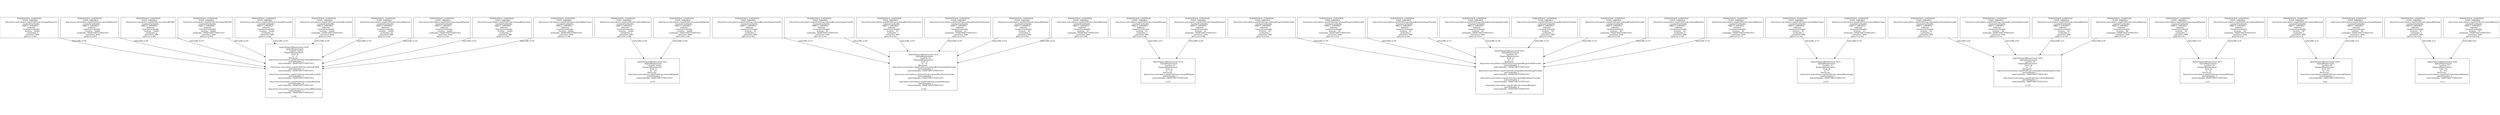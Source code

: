 digraph GraphvizGraph {
	graph [bb="0,0,16536,673",
		concentrate=false,
		dpi="96,0",
		overlap=false,
		pad="0,2",
		root="PERSISTENCE_CONDITION
    STATE_VARIABLE
        http://www.rock-robotics.org/2014/01/om-schema#SherpaTT
        LocationCardinality
    \
OBJECT_VARIABLE
        unknown
        LocationCardinality
            location:    lander
            cardinality: 3
            \
restriction: MIN
    @[t0,t1) (v:49)",
		splines=true
	];
	node [fixedsize=false,
		label="\N",
		pin=false,
		pos="0,0",
		shape=box,
		width=0
	];
	edge [label=o];
	"PERSISTENCE_CONDITION
    STATE_VARIABLE
        http://www.rock-robotics.org/2014/01/om-schema#SherpaTT
        LocationCardinality
    \
OBJECT_VARIABLE
        unknown
        LocationCardinality
            location:    lander
            cardinality: 3
            \
restriction: MIN
    @[t0,t1) (v:49)"	 [height=2.4028,
		pos="191,586.5",
		width=5.3056];
	"
SpatioTemporalRequirement (id:0)
    SpatialRequirement:
        Location: lander
TemporalRequirement:
    from: t0
    to:   t1
\
Resources: 
    http://www.rock-robotics.org/2014/01/om-schema#SherpaTT
        minCardinality: 3
        maxCardinality: 18446744073709551615

    \
http://www.rock-robotics.org/2014/01/om-schema#CREX
        minCardinality: 2
        maxCardinality: 18446744073709551615

    \
http://www.rock-robotics.org/2014/01/om-schema#CoyoteIII
        minCardinality: 3
        maxCardinality: 18446744073709551615

    \
http://www.rock-robotics.org/2014/01/om-schema#Payload
        minCardinality: 16
        maxCardinality: 18446744073709551615

    \
http://www.rock-robotics.org/2014/01/om-schema#BaseCamp
        minCardinality: 5
        maxCardinality: 18446744073709551615

 (\
v:48)"	 [height=6.2361,
		pos="1953,224.5",
		width=5.1667];
	"PERSISTENCE_CONDITION
    STATE_VARIABLE
        http://www.rock-robotics.org/2014/01/om-schema#SherpaTT
        LocationCardinality
    \
OBJECT_VARIABLE
        unknown
        LocationCardinality
            location:    lander
            cardinality: 3
            \
restriction: MIN
    @[t0,t1) (v:49)" -> "
SpatioTemporalRequirement (id:0)
    SpatialRequirement:
        Location: lander
TemporalRequirement:
    from: t0
    to:   t1
\
Resources: 
    http://www.rock-robotics.org/2014/01/om-schema#SherpaTT
        minCardinality: 3
        maxCardinality: 18446744073709551615

    \
http://www.rock-robotics.org/2014/01/om-schema#CREX
        minCardinality: 2
        maxCardinality: 18446744073709551615

    \
http://www.rock-robotics.org/2014/01/om-schema#CoyoteIII
        minCardinality: 3
        maxCardinality: 18446744073709551615

    \
http://www.rock-robotics.org/2014/01/om-schema#Payload
        minCardinality: 16
        maxCardinality: 18446744073709551615

    \
http://www.rock-robotics.org/2014/01/om-schema#BaseCamp
        minCardinality: 5
        maxCardinality: 18446744073709551615

 (\
v:48)" [key="inducedBy (e:39)",
	label="inducedBy (e:39)",
	lp="521.5,474.5",
	pos="e,1766.8,244.2 382.27,502.67 385.19,501.75 388.1,500.86 391,500 871,357.3 1457.4,278.81 1756.7,245.32"];
"PERSISTENCE_CONDITION
    STATE_VARIABLE
        http://www.rock-robotics.org/2014/01/om-schema#SherpaTT
        LocationCardinality
    \
OBJECT_VARIABLE
        unknown
        LocationCardinality
            location:    lander
            cardinality: 18446744073709551615
            \
restriction: MAX
    @[t0,t1) (v:47)" [height=2.4028,
	pos="591,586.5",
	width=5.3056];
"PERSISTENCE_CONDITION
    STATE_VARIABLE
        http://www.rock-robotics.org/2014/01/om-schema#SherpaTT
        LocationCardinality
    \
OBJECT_VARIABLE
        unknown
        LocationCardinality
            location:    lander
            cardinality: 18446744073709551615
            \
restriction: MAX
    @[t0,t1) (v:47)" -> "
SpatioTemporalRequirement (id:0)
    SpatialRequirement:
        Location: lander
TemporalRequirement:
    from: t0
    to:   t1
\
Resources: 
    http://www.rock-robotics.org/2014/01/om-schema#SherpaTT
        minCardinality: 3
        maxCardinality: 18446744073709551615

    \
http://www.rock-robotics.org/2014/01/om-schema#CREX
        minCardinality: 2
        maxCardinality: 18446744073709551615

    \
http://www.rock-robotics.org/2014/01/om-schema#CoyoteIII
        minCardinality: 3
        maxCardinality: 18446744073709551615

    \
http://www.rock-robotics.org/2014/01/om-schema#Payload
        minCardinality: 16
        maxCardinality: 18446744073709551615

    \
http://www.rock-robotics.org/2014/01/om-schema#BaseCamp
        minCardinality: 5
        maxCardinality: 18446744073709551615

 (\
v:48)" [key="inducedBy (e:38)",
label="inducedBy (e:38)",
lp="931.5,474.5",
pos="e,1766.9,259.2 782.08,503 785.06,501.97 788.04,500.97 791,500 1123.8,390.47 1523.6,305.92 1756.9,261.1"];
"PERSISTENCE_CONDITION
    STATE_VARIABLE
        http://www.rock-robotics.org/2014/01/om-schema#CREX
        LocationCardinality
    \
OBJECT_VARIABLE
        unknown
        LocationCardinality
            location:    lander
            cardinality: 2
            \
restriction: MIN
    @[t0,t1) (v:46)" [height=2.4028,
pos="982,586.5",
width=5.0556];
"PERSISTENCE_CONDITION
    STATE_VARIABLE
        http://www.rock-robotics.org/2014/01/om-schema#CREX
        LocationCardinality
    \
OBJECT_VARIABLE
        unknown
        LocationCardinality
            location:    lander
            cardinality: 2
            \
restriction: MIN
    @[t0,t1) (v:46)" -> "
SpatioTemporalRequirement (id:0)
    SpatialRequirement:
        Location: lander
TemporalRequirement:
    from: t0
    to:   t1
\
Resources: 
    http://www.rock-robotics.org/2014/01/om-schema#SherpaTT
        minCardinality: 3
        maxCardinality: 18446744073709551615

    \
http://www.rock-robotics.org/2014/01/om-schema#CREX
        minCardinality: 2
        maxCardinality: 18446744073709551615

    \
http://www.rock-robotics.org/2014/01/om-schema#CoyoteIII
        minCardinality: 3
        maxCardinality: 18446744073709551615

    \
http://www.rock-robotics.org/2014/01/om-schema#Payload
        minCardinality: 16
        maxCardinality: 18446744073709551615

    \
http://www.rock-robotics.org/2014/01/om-schema#BaseCamp
        minCardinality: 5
        maxCardinality: 18446744073709551615

 (\
v:48)" [key="inducedBy (e:37)",
label="inducedBy (e:37)",
lp="1304.5,474.5",
pos="e,1766.6,286.27 1164.1,503.59 1167.1,502.38 1170,501.18 1173,500 1369.4,421.64 1598,342.58 1756.7,289.57"];
"PERSISTENCE_CONDITION
    STATE_VARIABLE
        http://www.rock-robotics.org/2014/01/om-schema#CREX
        LocationCardinality
    \
OBJECT_VARIABLE
        unknown
        LocationCardinality
            location:    lander
            cardinality: 18446744073709551615
            \
restriction: MAX
    @[t0,t1) (v:45)" [height=2.4028,
pos="1364,586.5",
width=5.0556];
"PERSISTENCE_CONDITION
    STATE_VARIABLE
        http://www.rock-robotics.org/2014/01/om-schema#CREX
        LocationCardinality
    \
OBJECT_VARIABLE
        unknown
        LocationCardinality
            location:    lander
            cardinality: 18446744073709551615
            \
restriction: MAX
    @[t0,t1) (v:45)" -> "
SpatioTemporalRequirement (id:0)
    SpatialRequirement:
        Location: lander
TemporalRequirement:
    from: t0
    to:   t1
\
Resources: 
    http://www.rock-robotics.org/2014/01/om-schema#SherpaTT
        minCardinality: 3
        maxCardinality: 18446744073709551615

    \
http://www.rock-robotics.org/2014/01/om-schema#CREX
        minCardinality: 2
        maxCardinality: 18446744073709551615

    \
http://www.rock-robotics.org/2014/01/om-schema#CoyoteIII
        minCardinality: 3
        maxCardinality: 18446744073709551615

    \
http://www.rock-robotics.org/2014/01/om-schema#Payload
        minCardinality: 16
        maxCardinality: 18446744073709551615

    \
http://www.rock-robotics.org/2014/01/om-schema#BaseCamp
        minCardinality: 5
        maxCardinality: 18446744073709551615

 (\
v:48)" [key="inducedBy (e:36)",
label="inducedBy (e:36)",
lp="1602.5,474.5",
pos="e,1767,339.19 1504,499.96 1579.9,453.51 1675.1,395.36 1758.2,344.56"];
"PERSISTENCE_CONDITION
    STATE_VARIABLE
        http://www.rock-robotics.org/2014/01/om-schema#CoyoteIII
        LocationCardinality
    \
OBJECT_VARIABLE
        unknown
        LocationCardinality
            location:    lander
            cardinality: 3
            \
restriction: MIN
    @[t0,t1) (v:44)" [height=2.4028,
pos="1754,586.5",
width=5.2778];
"PERSISTENCE_CONDITION
    STATE_VARIABLE
        http://www.rock-robotics.org/2014/01/om-schema#CoyoteIII
        LocationCardinality
    \
OBJECT_VARIABLE
        unknown
        LocationCardinality
            location:    lander
            cardinality: 3
            \
restriction: MIN
    @[t0,t1) (v:44)" -> "
SpatioTemporalRequirement (id:0)
    SpatialRequirement:
        Location: lander
TemporalRequirement:
    from: t0
    to:   t1
\
Resources: 
    http://www.rock-robotics.org/2014/01/om-schema#SherpaTT
        minCardinality: 3
        maxCardinality: 18446744073709551615

    \
http://www.rock-robotics.org/2014/01/om-schema#CREX
        minCardinality: 2
        maxCardinality: 18446744073709551615

    \
http://www.rock-robotics.org/2014/01/om-schema#CoyoteIII
        minCardinality: 3
        maxCardinality: 18446744073709551615

    \
http://www.rock-robotics.org/2014/01/om-schema#Payload
        minCardinality: 16
        maxCardinality: 18446744073709551615

    \
http://www.rock-robotics.org/2014/01/om-schema#BaseCamp
        minCardinality: 5
        maxCardinality: 18446744073709551615

 (\
v:48)" [key="inducedBy (e:35)",
label="inducedBy (e:35)",
lp="1866.5,474.5",
pos="e,1829.4,449.01 1801.4,499.73 1808.6,486.64 1816.4,472.62 1824.4,458.11"];
"PERSISTENCE_CONDITION
    STATE_VARIABLE
        http://www.rock-robotics.org/2014/01/om-schema#CoyoteIII
        LocationCardinality
    \
OBJECT_VARIABLE
        unknown
        LocationCardinality
            location:    lander
            cardinality: 18446744073709551615
            \
restriction: MAX
    @[t0,t1) (v:43)" [height=2.4028,
pos="2152,586.5",
width=5.2778];
"PERSISTENCE_CONDITION
    STATE_VARIABLE
        http://www.rock-robotics.org/2014/01/om-schema#CoyoteIII
        LocationCardinality
    \
OBJECT_VARIABLE
        unknown
        LocationCardinality
            location:    lander
            cardinality: 18446744073709551615
            \
restriction: MAX
    @[t0,t1) (v:43)" -> "
SpatioTemporalRequirement (id:0)
    SpatialRequirement:
        Location: lander
TemporalRequirement:
    from: t0
    to:   t1
\
Resources: 
    http://www.rock-robotics.org/2014/01/om-schema#SherpaTT
        minCardinality: 3
        maxCardinality: 18446744073709551615

    \
http://www.rock-robotics.org/2014/01/om-schema#CREX
        minCardinality: 2
        maxCardinality: 18446744073709551615

    \
http://www.rock-robotics.org/2014/01/om-schema#CoyoteIII
        minCardinality: 3
        maxCardinality: 18446744073709551615

    \
http://www.rock-robotics.org/2014/01/om-schema#Payload
        minCardinality: 16
        maxCardinality: 18446744073709551615

    \
http://www.rock-robotics.org/2014/01/om-schema#BaseCamp
        minCardinality: 5
        maxCardinality: 18446744073709551615

 (\
v:48)" [key="inducedBy (e:34)",
label="inducedBy (e:34)",
lp="2141.5,474.5",
pos="e,2076.6,449.01 2104.6,499.73 2097.4,486.64 2089.6,472.62 2081.6,458.11"];
"PERSISTENCE_CONDITION
    STATE_VARIABLE
        http://www.rock-robotics.org/2014/01/om-schema#Payload
        LocationCardinality
    \
OBJECT_VARIABLE
        unknown
        LocationCardinality
            location:    lander
            cardinality: 16
            \
restriction: MIN
    @[t0,t1) (v:42)" [height=2.4028,
pos="2546,586.5",
width=5.1528];
"PERSISTENCE_CONDITION
    STATE_VARIABLE
        http://www.rock-robotics.org/2014/01/om-schema#Payload
        LocationCardinality
    \
OBJECT_VARIABLE
        unknown
        LocationCardinality
            location:    lander
            cardinality: 16
            \
restriction: MIN
    @[t0,t1) (v:42)" -> "
SpatioTemporalRequirement (id:0)
    SpatialRequirement:
        Location: lander
TemporalRequirement:
    from: t0
    to:   t1
\
Resources: 
    http://www.rock-robotics.org/2014/01/om-schema#SherpaTT
        minCardinality: 3
        maxCardinality: 18446744073709551615

    \
http://www.rock-robotics.org/2014/01/om-schema#CREX
        minCardinality: 2
        maxCardinality: 18446744073709551615

    \
http://www.rock-robotics.org/2014/01/om-schema#CoyoteIII
        minCardinality: 3
        maxCardinality: 18446744073709551615

    \
http://www.rock-robotics.org/2014/01/om-schema#Payload
        minCardinality: 16
        maxCardinality: 18446744073709551615

    \
http://www.rock-robotics.org/2014/01/om-schema#BaseCamp
        minCardinality: 5
        maxCardinality: 18446744073709551615

 (\
v:48)" [key="inducedBy (e:33)",
label="inducedBy (e:33)",
lp="2418.5,474.5",
pos="e,2139.2,338.52 2405.1,499.96 2328.2,453.26 2231.8,394.74 2147.8,343.74"];
"PERSISTENCE_CONDITION
    STATE_VARIABLE
        http://www.rock-robotics.org/2014/01/om-schema#Payload
        LocationCardinality
    \
OBJECT_VARIABLE
        unknown
        LocationCardinality
            location:    lander
            cardinality: 18446744073709551615
            \
restriction: MAX
    @[t0,t1) (v:41)" [height=2.4028,
pos="2935,586.5",
width=5.1528];
"PERSISTENCE_CONDITION
    STATE_VARIABLE
        http://www.rock-robotics.org/2014/01/om-schema#Payload
        LocationCardinality
    \
OBJECT_VARIABLE
        unknown
        LocationCardinality
            location:    lander
            cardinality: 18446744073709551615
            \
restriction: MAX
    @[t0,t1) (v:41)" -> "
SpatioTemporalRequirement (id:0)
    SpatialRequirement:
        Location: lander
TemporalRequirement:
    from: t0
    to:   t1
\
Resources: 
    http://www.rock-robotics.org/2014/01/om-schema#SherpaTT
        minCardinality: 3
        maxCardinality: 18446744073709551615

    \
http://www.rock-robotics.org/2014/01/om-schema#CREX
        minCardinality: 2
        maxCardinality: 18446744073709551615

    \
http://www.rock-robotics.org/2014/01/om-schema#CoyoteIII
        minCardinality: 3
        maxCardinality: 18446744073709551615

    \
http://www.rock-robotics.org/2014/01/om-schema#Payload
        minCardinality: 16
        maxCardinality: 18446744073709551615

    \
http://www.rock-robotics.org/2014/01/om-schema#BaseCamp
        minCardinality: 5
        maxCardinality: 18446744073709551615

 (\
v:48)" [key="inducedBy (e:32)",
label="inducedBy (e:32)",
lp="2725.5,474.5",
pos="e,2139.3,285.96 2749.4,503.71 2746.2,502.45 2743.1,501.22 2740,500 2541,421.79 2309.5,342.4 2149.3,289.26"];
"PERSISTENCE_CONDITION
    STATE_VARIABLE
        http://www.rock-robotics.org/2014/01/om-schema#BaseCamp
        LocationCardinality
    \
OBJECT_VARIABLE
        unknown
        LocationCardinality
            location:    lander
            cardinality: 5
            \
restriction: MIN
    @[t0,t1) (v:40)" [height=2.4028,
pos="3332,586.5",
width=5.375];
"PERSISTENCE_CONDITION
    STATE_VARIABLE
        http://www.rock-robotics.org/2014/01/om-schema#BaseCamp
        LocationCardinality
    \
OBJECT_VARIABLE
        unknown
        LocationCardinality
            location:    lander
            cardinality: 5
            \
restriction: MIN
    @[t0,t1) (v:40)" -> "
SpatioTemporalRequirement (id:0)
    SpatialRequirement:
        Location: lander
TemporalRequirement:
    from: t0
    to:   t1
\
Resources: 
    http://www.rock-robotics.org/2014/01/om-schema#SherpaTT
        minCardinality: 3
        maxCardinality: 18446744073709551615

    \
http://www.rock-robotics.org/2014/01/om-schema#CREX
        minCardinality: 2
        maxCardinality: 18446744073709551615

    \
http://www.rock-robotics.org/2014/01/om-schema#CoyoteIII
        minCardinality: 3
        maxCardinality: 18446744073709551615

    \
http://www.rock-robotics.org/2014/01/om-schema#Payload
        minCardinality: 16
        maxCardinality: 18446744073709551615

    \
http://www.rock-robotics.org/2014/01/om-schema#BaseCamp
        minCardinality: 5
        maxCardinality: 18446744073709551615

 (\
v:48)" [key="inducedBy (e:31)",
label="inducedBy (e:31)",
lp="3115.5,474.5",
pos="e,2139.2,258.84 3138.3,503.09 3135.2,502.04 3132.1,501 3129,500 2791,390.25 2385,305.49 2149.3,260.75"];
"PERSISTENCE_CONDITION
    STATE_VARIABLE
        http://www.rock-robotics.org/2014/01/om-schema#BaseCamp
        LocationCardinality
    \
OBJECT_VARIABLE
        unknown
        LocationCardinality
            location:    lander
            cardinality: 18446744073709551615
            \
restriction: MAX
    @[t0,t1) (v:39)" [height=2.4028,
pos="3737,586.5",
width=5.375];
"PERSISTENCE_CONDITION
    STATE_VARIABLE
        http://www.rock-robotics.org/2014/01/om-schema#BaseCamp
        LocationCardinality
    \
OBJECT_VARIABLE
        unknown
        LocationCardinality
            location:    lander
            cardinality: 18446744073709551615
            \
restriction: MAX
    @[t0,t1) (v:39)" -> "
SpatioTemporalRequirement (id:0)
    SpatialRequirement:
        Location: lander
TemporalRequirement:
    from: t0
    to:   t1
\
Resources: 
    http://www.rock-robotics.org/2014/01/om-schema#SherpaTT
        minCardinality: 3
        maxCardinality: 18446744073709551615

    \
http://www.rock-robotics.org/2014/01/om-schema#CREX
        minCardinality: 2
        maxCardinality: 18446744073709551615

    \
http://www.rock-robotics.org/2014/01/om-schema#CoyoteIII
        minCardinality: 3
        maxCardinality: 18446744073709551615

    \
http://www.rock-robotics.org/2014/01/om-schema#Payload
        minCardinality: 16
        maxCardinality: 18446744073709551615

    \
http://www.rock-robotics.org/2014/01/om-schema#BaseCamp
        minCardinality: 5
        maxCardinality: 18446744073709551615

 (\
v:48)" [key="inducedBy (e:30)",
label="inducedBy (e:30)",
lp="3498.5,474.5",
pos="e,2139.3,243.99 3543.4,502.84 3540.3,501.86 3537.1,500.91 3534,500 3046.7,357.08 2451.6,278.51 2149.5,245.11"];
"PERSISTENCE_CONDITION
    STATE_VARIABLE
        http://www.rock-robotics.org/2014/01/om-schema#Payload
        LocationCardinality
    \
OBJECT_VARIABLE
        unknown
        LocationCardinality
            location:    lander
            cardinality: 3
            \
restriction: MIN
    @[t5,t10) (v:38)" [height=2.4028,
pos="4134,586.5",
width=5.1528];
"
SpatioTemporalRequirement (id:1)
    SpatialRequirement:
        Location: lander
TemporalRequirement:
    from: t5
    to:   t10
\
Resources: 
    http://www.rock-robotics.org/2014/01/om-schema#Payload
        minCardinality: 3
        maxCardinality: 18446744073709551615

 (\
v:37)" [height=2.8472,
pos="4329,224.5",
width=4.9444];
"PERSISTENCE_CONDITION
    STATE_VARIABLE
        http://www.rock-robotics.org/2014/01/om-schema#Payload
        LocationCardinality
    \
OBJECT_VARIABLE
        unknown
        LocationCardinality
            location:    lander
            cardinality: 3
            \
restriction: MIN
    @[t5,t10) (v:38)" -> "
SpatioTemporalRequirement (id:1)
    SpatialRequirement:
        Location: lander
TemporalRequirement:
    from: t5
    to:   t10
\
Resources: 
    http://www.rock-robotics.org/2014/01/om-schema#Payload
        minCardinality: 3
        maxCardinality: 18446744073709551615

 (\
v:37)" [key="inducedBy (e:29)",
label="inducedBy (e:29)",
lp="4245.5,474.5",
pos="e,4273.9,327.25 4180.5,499.73 4207,450.78 4240.5,388.87 4269,336.28"];
"PERSISTENCE_CONDITION
    STATE_VARIABLE
        http://www.rock-robotics.org/2014/01/om-schema#Payload
        LocationCardinality
    \
OBJECT_VARIABLE
        unknown
        LocationCardinality
            location:    lander
            cardinality: 18446744073709551615
            \
restriction: MAX
    @[t5,t10) (v:36)" [height=2.4028,
pos="4523,586.5",
width=5.1528];
"PERSISTENCE_CONDITION
    STATE_VARIABLE
        http://www.rock-robotics.org/2014/01/om-schema#Payload
        LocationCardinality
    \
OBJECT_VARIABLE
        unknown
        LocationCardinality
            location:    lander
            cardinality: 18446744073709551615
            \
restriction: MAX
    @[t5,t10) (v:36)" -> "
SpatioTemporalRequirement (id:1)
    SpatialRequirement:
        Location: lander
TemporalRequirement:
    from: t5
    to:   t10
\
Resources: 
    http://www.rock-robotics.org/2014/01/om-schema#Payload
        minCardinality: 3
        maxCardinality: 18446744073709551615

 (\
v:37)" [key="inducedBy (e:28)",
label="inducedBy (e:28)",
lp="4513.5,474.5",
pos="e,4383.8,327.25 4476.8,499.73 4450.4,450.78 4417,388.87 4388.7,336.28"];
"PERSISTENCE_CONDITION
    STATE_VARIABLE
        http://www.rock-robotics.org/2014/01/om-schema#LocationImageProvider
        LocationCardinality
    \
OBJECT_VARIABLE
        unknown
        LocationCardinality
            location:    b1
            cardinality: 1
            restriction: \
MIN
    @[t2,t3) (v:35)" [height=2.4028,
pos="4955,586.5",
width=6.3472];
"
SpatioTemporalRequirement (id:2)
    SpatialRequirement:
        Location: b1
TemporalRequirement:
    from: t2
    to:   t3
Resources: 
    \
http://www.rock-robotics.org/2014/01/om-schema#LocationImageProvider
        minCardinality: 1
        maxCardinality: 18446744073709551615

    \
http://www.rock-robotics.org/2014/01/om-schema#EmiPowerProvider
        minCardinality: 1
        maxCardinality: 18446744073709551615

    \
http://www.rock-robotics.org/2014/01/om-schema#Payload
        minCardinality: 3
        maxCardinality: 18446744073709551615

 (\
v:34)" [height=4.5417,
pos="6118,224.5",
width=6.1389];
"PERSISTENCE_CONDITION
    STATE_VARIABLE
        http://www.rock-robotics.org/2014/01/om-schema#LocationImageProvider
        LocationCardinality
    \
OBJECT_VARIABLE
        unknown
        LocationCardinality
            location:    b1
            cardinality: 1
            restriction: \
MIN
    @[t2,t3) (v:35)" -> "
SpatioTemporalRequirement (id:2)
    SpatialRequirement:
        Location: b1
TemporalRequirement:
    from: t2
    to:   t3
Resources: 
    \
http://www.rock-robotics.org/2014/01/om-schema#LocationImageProvider
        minCardinality: 1
        maxCardinality: 18446744073709551615

    \
http://www.rock-robotics.org/2014/01/om-schema#EmiPowerProvider
        minCardinality: 1
        maxCardinality: 18446744073709551615

    \
http://www.rock-robotics.org/2014/01/om-schema#Payload
        minCardinality: 3
        maxCardinality: 18446744073709551615

 (\
v:34)" [key="inducedBy (e:27)",
label="inducedBy (e:27)",
lp="5339.5,474.5",
pos="e,5896.6,287.23 5183.5,502.79 5186.4,501.85 5189.2,500.92 5192,500 5427.1,422.82 5698.8,343.42 5886.8,289.99"];
"PERSISTENCE_CONDITION
    STATE_VARIABLE
        http://www.rock-robotics.org/2014/01/om-schema#LocationImageProvider
        LocationCardinality
    \
OBJECT_VARIABLE
        unknown
        LocationCardinality
            location:    b1
            cardinality: 18446744073709551615
            \
restriction: MAX
    @[t2,t3) (v:33)" [height=2.4028,
pos="5430,586.5",
width=6.3472];
"PERSISTENCE_CONDITION
    STATE_VARIABLE
        http://www.rock-robotics.org/2014/01/om-schema#LocationImageProvider
        LocationCardinality
    \
OBJECT_VARIABLE
        unknown
        LocationCardinality
            location:    b1
            cardinality: 18446744073709551615
            \
restriction: MAX
    @[t2,t3) (v:33)" -> "
SpatioTemporalRequirement (id:2)
    SpatialRequirement:
        Location: b1
TemporalRequirement:
    from: t2
    to:   t3
Resources: 
    \
http://www.rock-robotics.org/2014/01/om-schema#LocationImageProvider
        minCardinality: 1
        maxCardinality: 18446744073709551615

    \
http://www.rock-robotics.org/2014/01/om-schema#EmiPowerProvider
        minCardinality: 1
        maxCardinality: 18446744073709551615

    \
http://www.rock-robotics.org/2014/01/om-schema#Payload
        minCardinality: 3
        maxCardinality: 18446744073709551615

 (\
v:34)" [key="inducedBy (e:26)",
label="inducedBy (e:26)",
lp="5700.5,474.5",
pos="e,5896.8,341.22 5593.5,499.96 5681.4,453.93 5791.4,396.41 5887.9,345.93"];
"PERSISTENCE_CONDITION
    STATE_VARIABLE
        http://www.rock-robotics.org/2014/01/om-schema#EmiPowerProvider
        LocationCardinality
    \
OBJECT_VARIABLE
        unknown
        LocationCardinality
            location:    b1
            cardinality: 1
            restriction: \
MIN
    @[t2,t3) (v:32)" [height=2.4028,
pos="5893,586.5",
width=6];
"PERSISTENCE_CONDITION
    STATE_VARIABLE
        http://www.rock-robotics.org/2014/01/om-schema#EmiPowerProvider
        LocationCardinality
    \
OBJECT_VARIABLE
        unknown
        LocationCardinality
            location:    b1
            cardinality: 1
            restriction: \
MIN
    @[t2,t3) (v:32)" -> "
SpatioTemporalRequirement (id:2)
    SpatialRequirement:
        Location: b1
TemporalRequirement:
    from: t2
    to:   t3
Resources: 
    \
http://www.rock-robotics.org/2014/01/om-schema#LocationImageProvider
        minCardinality: 1
        maxCardinality: 18446744073709551615

    \
http://www.rock-robotics.org/2014/01/om-schema#EmiPowerProvider
        minCardinality: 1
        maxCardinality: 18446744073709551615

    \
http://www.rock-robotics.org/2014/01/om-schema#Payload
        minCardinality: 3
        maxCardinality: 18446744073709551615

 (\
v:34)" [key="inducedBy (e:25)",
label="inducedBy (e:25)",
lp="6013.5,474.5",
pos="e,6016.3,388.23 5946.6,499.73 5966,468.73 5988.6,432.54 6010.9,396.81"];
"PERSISTENCE_CONDITION
    STATE_VARIABLE
        http://www.rock-robotics.org/2014/01/om-schema#EmiPowerProvider
        LocationCardinality
    \
OBJECT_VARIABLE
        unknown
        LocationCardinality
            location:    b1
            cardinality: 18446744073709551615
            \
restriction: MAX
    @[t2,t3) (v:31)" [height=2.4028,
pos="6343,586.5",
width=6];
"PERSISTENCE_CONDITION
    STATE_VARIABLE
        http://www.rock-robotics.org/2014/01/om-schema#EmiPowerProvider
        LocationCardinality
    \
OBJECT_VARIABLE
        unknown
        LocationCardinality
            location:    b1
            cardinality: 18446744073709551615
            \
restriction: MAX
    @[t2,t3) (v:31)" -> "
SpatioTemporalRequirement (id:2)
    SpatialRequirement:
        Location: b1
TemporalRequirement:
    from: t2
    to:   t3
Resources: 
    \
http://www.rock-robotics.org/2014/01/om-schema#LocationImageProvider
        minCardinality: 1
        maxCardinality: 18446744073709551615

    \
http://www.rock-robotics.org/2014/01/om-schema#EmiPowerProvider
        minCardinality: 1
        maxCardinality: 18446744073709551615

    \
http://www.rock-robotics.org/2014/01/om-schema#Payload
        minCardinality: 3
        maxCardinality: 18446744073709551615

 (\
v:34)" [key="inducedBy (e:24)",
label="inducedBy (e:24)",
lp="6324.5,474.5",
pos="e,6219.7,388.23 6289.4,499.73 6270,468.73 6247.4,432.54 6225.1,396.81"];
"PERSISTENCE_CONDITION
    STATE_VARIABLE
        http://www.rock-robotics.org/2014/01/om-schema#Payload
        LocationCardinality
    \
OBJECT_VARIABLE
        unknown
        LocationCardinality
            location:    b1
            cardinality: 3
            restriction: \
MIN
    @[t2,t3) (v:30)" [height=2.4028,
pos="6763,586.5",
width=5.1528];
"PERSISTENCE_CONDITION
    STATE_VARIABLE
        http://www.rock-robotics.org/2014/01/om-schema#Payload
        LocationCardinality
    \
OBJECT_VARIABLE
        unknown
        LocationCardinality
            location:    b1
            cardinality: 3
            restriction: \
MIN
    @[t2,t3) (v:30)" -> "
SpatioTemporalRequirement (id:2)
    SpatialRequirement:
        Location: b1
TemporalRequirement:
    from: t2
    to:   t3
Resources: 
    \
http://www.rock-robotics.org/2014/01/om-schema#LocationImageProvider
        minCardinality: 1
        maxCardinality: 18446744073709551615

    \
http://www.rock-robotics.org/2014/01/om-schema#EmiPowerProvider
        minCardinality: 1
        maxCardinality: 18446744073709551615

    \
http://www.rock-robotics.org/2014/01/om-schema#Payload
        minCardinality: 3
        maxCardinality: 18446744073709551615

 (\
v:34)" [key="inducedBy (e:23)",
label="inducedBy (e:23)",
lp="6620.5,474.5",
pos="e,6339.1,348.9 6609.7,499.96 6531.6,456.33 6434.9,402.38 6348,353.88"];
"PERSISTENCE_CONDITION
    STATE_VARIABLE
        http://www.rock-robotics.org/2014/01/om-schema#Payload
        LocationCardinality
    \
OBJECT_VARIABLE
        unknown
        LocationCardinality
            location:    b1
            cardinality: 18446744073709551615
            \
restriction: MAX
    @[t2,t3) (v:29)" [height=2.4028,
pos="7152,586.5",
width=5.1528];
"PERSISTENCE_CONDITION
    STATE_VARIABLE
        http://www.rock-robotics.org/2014/01/om-schema#Payload
        LocationCardinality
    \
OBJECT_VARIABLE
        unknown
        LocationCardinality
            location:    b1
            cardinality: 18446744073709551615
            \
restriction: MAX
    @[t2,t3) (v:29)" -> "
SpatioTemporalRequirement (id:2)
    SpatialRequirement:
        Location: b1
TemporalRequirement:
    from: t2
    to:   t3
Resources: 
    \
http://www.rock-robotics.org/2014/01/om-schema#LocationImageProvider
        minCardinality: 1
        maxCardinality: 18446744073709551615

    \
http://www.rock-robotics.org/2014/01/om-schema#EmiPowerProvider
        minCardinality: 1
        maxCardinality: 18446744073709551615

    \
http://www.rock-robotics.org/2014/01/om-schema#Payload
        minCardinality: 3
        maxCardinality: 18446744073709551615

 (\
v:34)" [key="inducedBy (e:22)",
label="inducedBy (e:22)",
lp="6938.5,474.5",
pos="e,6339.1,291.41 6966.4,503.62 6963.2,502.4 6960.1,501.19 6957,500 6754,422.52 6518.6,346.68 6348.9,294.42"];
"PERSISTENCE_CONDITION
    STATE_VARIABLE
        http://www.rock-robotics.org/2014/01/om-schema#Payload
        LocationCardinality
    \
OBJECT_VARIABLE
        unknown
        LocationCardinality
            location:    b1
            cardinality: 1
            restriction: \
MIN
    @[t3,t14) (v:28)" [height=2.4028,
pos="7541,586.5",
width=5.1528];
"
SpatioTemporalRequirement (id:3)
    SpatialRequirement:
        Location: b1
TemporalRequirement:
    from: t3
    to:   t14
Resources: 
    \
http://www.rock-robotics.org/2014/01/om-schema#Payload
        minCardinality: 1
        maxCardinality: 18446744073709551615

 (\
v:27)" [height=2.8472,
pos="7735,224.5",
width=4.9444];
"PERSISTENCE_CONDITION
    STATE_VARIABLE
        http://www.rock-robotics.org/2014/01/om-schema#Payload
        LocationCardinality
    \
OBJECT_VARIABLE
        unknown
        LocationCardinality
            location:    b1
            cardinality: 1
            restriction: \
MIN
    @[t3,t14) (v:28)" -> "
SpatioTemporalRequirement (id:3)
    SpatialRequirement:
        Location: b1
TemporalRequirement:
    from: t3
    to:   t14
Resources: 
    \
http://www.rock-robotics.org/2014/01/om-schema#Payload
        minCardinality: 1
        maxCardinality: 18446744073709551615

 (\
v:27)" [key="inducedBy (e:21)",
label="inducedBy (e:21)",
lp="7651.5,474.5",
pos="e,7680.2,327.25 7587.2,499.73 7613.6,450.78 7647,388.87 7675.3,336.28"];
"PERSISTENCE_CONDITION
    STATE_VARIABLE
        http://www.rock-robotics.org/2014/01/om-schema#Payload
        LocationCardinality
    \
OBJECT_VARIABLE
        unknown
        LocationCardinality
            location:    b1
            cardinality: 18446744073709551615
            \
restriction: MAX
    @[t3,t14) (v:26)" [height=2.4028,
pos="7930,586.5",
width=5.1528];
"PERSISTENCE_CONDITION
    STATE_VARIABLE
        http://www.rock-robotics.org/2014/01/om-schema#Payload
        LocationCardinality
    \
OBJECT_VARIABLE
        unknown
        LocationCardinality
            location:    b1
            cardinality: 18446744073709551615
            \
restriction: MAX
    @[t3,t14) (v:26)" -> "
SpatioTemporalRequirement (id:3)
    SpatialRequirement:
        Location: b1
TemporalRequirement:
    from: t3
    to:   t14
Resources: 
    \
http://www.rock-robotics.org/2014/01/om-schema#Payload
        minCardinality: 1
        maxCardinality: 18446744073709551615

 (\
v:27)" [key="inducedBy (e:20)",
label="inducedBy (e:20)",
lp="7920.5,474.5",
pos="e,7790.1,327.25 7883.5,499.73 7857,450.78 7823.5,388.87 7795,336.28"];
"PERSISTENCE_CONDITION
    STATE_VARIABLE
        http://www.rock-robotics.org/2014/01/om-schema#LogisticHubProvider
        LocationCardinality
    \
OBJECT_VARIABLE
        unknown
        LocationCardinality
            location:    b2
            cardinality: 1
            restriction: \
MIN
    @[t2,t3) (v:25)" [height=2.4028,
pos="8355,586.5",
width=6.1389];
"
SpatioTemporalRequirement (id:4)
    SpatialRequirement:
        Location: b2
TemporalRequirement:
    from: t2
    to:   t3
Resources: 
    \
http://www.rock-robotics.org/2014/01/om-schema#LogisticHubProvider
        minCardinality: 1
        maxCardinality: 18446744073709551615

    \
http://www.rock-robotics.org/2014/01/om-schema#LocationImageProvider
        minCardinality: 1
        maxCardinality: 18446744073709551615

    \
http://www.rock-robotics.org/2014/01/om-schema#EmiPowerProvider
        minCardinality: 1
        maxCardinality: 18446744073709551615

    \
http://www.rock-robotics.org/2014/01/om-schema#Payload
        minCardinality: 3
        maxCardinality: 18446744073709551615

 (\
v:24)" [height=5.3889,
pos="9988,224.5",
width=6.1389];
"PERSISTENCE_CONDITION
    STATE_VARIABLE
        http://www.rock-robotics.org/2014/01/om-schema#LogisticHubProvider
        LocationCardinality
    \
OBJECT_VARIABLE
        unknown
        LocationCardinality
            location:    b2
            cardinality: 1
            restriction: \
MIN
    @[t2,t3) (v:25)" -> "
SpatioTemporalRequirement (id:4)
    SpatialRequirement:
        Location: b2
TemporalRequirement:
    from: t2
    to:   t3
Resources: 
    \
http://www.rock-robotics.org/2014/01/om-schema#LogisticHubProvider
        minCardinality: 1
        maxCardinality: 18446744073709551615

    \
http://www.rock-robotics.org/2014/01/om-schema#LocationImageProvider
        minCardinality: 1
        maxCardinality: 18446744073709551615

    \
http://www.rock-robotics.org/2014/01/om-schema#EmiPowerProvider
        minCardinality: 1
        maxCardinality: 18446744073709551615

    \
http://www.rock-robotics.org/2014/01/om-schema#Payload
        minCardinality: 3
        maxCardinality: 18446744073709551615

 (\
v:24)" [key="inducedBy (e:19)",
label="inducedBy (e:19)",
lp="8744.5,474.5",
pos="e,9767,257.34 8576,502.57 8579,501.7 8582,500.84 8585,500 8991,385.63 9476.3,302.13 9756.7,258.92"];
"PERSISTENCE_CONDITION
    STATE_VARIABLE
        http://www.rock-robotics.org/2014/01/om-schema#LogisticHubProvider
        LocationCardinality
    \
OBJECT_VARIABLE
        unknown
        LocationCardinality
            location:    b2
            cardinality: 18446744073709551615
            \
restriction: MAX
    @[t2,t3) (v:23)" [height=2.4028,
pos="8815,586.5",
width=6.1389];
"PERSISTENCE_CONDITION
    STATE_VARIABLE
        http://www.rock-robotics.org/2014/01/om-schema#LogisticHubProvider
        LocationCardinality
    \
OBJECT_VARIABLE
        unknown
        LocationCardinality
            location:    b2
            cardinality: 18446744073709551615
            \
restriction: MAX
    @[t2,t3) (v:23)" -> "
SpatioTemporalRequirement (id:4)
    SpatialRequirement:
        Location: b2
TemporalRequirement:
    from: t2
    to:   t3
Resources: 
    \
http://www.rock-robotics.org/2014/01/om-schema#LogisticHubProvider
        minCardinality: 1
        maxCardinality: 18446744073709551615

    \
http://www.rock-robotics.org/2014/01/om-schema#LocationImageProvider
        minCardinality: 1
        maxCardinality: 18446744073709551615

    \
http://www.rock-robotics.org/2014/01/om-schema#EmiPowerProvider
        minCardinality: 1
        maxCardinality: 18446744073709551615

    \
http://www.rock-robotics.org/2014/01/om-schema#Payload
        minCardinality: 3
        maxCardinality: 18446744073709551615

 (\
v:24)" [key="inducedBy (e:18)",
label="inducedBy (e:18)",
lp="9193.5,474.5",
pos="e,9766.7,284.83 9036.1,502.64 9038.7,501.75 9041.4,500.87 9044,500 9285.2,420.04 9565.1,340.25 9757.1,287.48"];
"PERSISTENCE_CONDITION
    STATE_VARIABLE
        http://www.rock-robotics.org/2014/01/om-schema#LocationImageProvider
        LocationCardinality
    \
OBJECT_VARIABLE
        unknown
        LocationCardinality
            location:    b2
            cardinality: 1
            restriction: \
MIN
    @[t2,t3) (v:22)" [height=2.4028,
pos="9282,586.5",
width=6.3472];
"PERSISTENCE_CONDITION
    STATE_VARIABLE
        http://www.rock-robotics.org/2014/01/om-schema#LocationImageProvider
        LocationCardinality
    \
OBJECT_VARIABLE
        unknown
        LocationCardinality
            location:    b2
            cardinality: 1
            restriction: \
MIN
    @[t2,t3) (v:22)" -> "
SpatioTemporalRequirement (id:4)
    SpatialRequirement:
        Location: b2
TemporalRequirement:
    from: t2
    to:   t3
Resources: 
    \
http://www.rock-robotics.org/2014/01/om-schema#LogisticHubProvider
        minCardinality: 1
        maxCardinality: 18446744073709551615

    \
http://www.rock-robotics.org/2014/01/om-schema#LocationImageProvider
        minCardinality: 1
        maxCardinality: 18446744073709551615

    \
http://www.rock-robotics.org/2014/01/om-schema#EmiPowerProvider
        minCardinality: 1
        maxCardinality: 18446744073709551615

    \
http://www.rock-robotics.org/2014/01/om-schema#Payload
        minCardinality: 3
        maxCardinality: 18446744073709551615

 (\
v:24)" [key="inducedBy (e:17)",
label="inducedBy (e:17)",
lp="9558.5,474.5",
pos="e,9766.7,338.35 9449.8,499.96 9541.8,453.03 9657.3,394.14 9757.6,342.96"];
"PERSISTENCE_CONDITION
    STATE_VARIABLE
        http://www.rock-robotics.org/2014/01/om-schema#LocationImageProvider
        LocationCardinality
    \
OBJECT_VARIABLE
        unknown
        LocationCardinality
            location:    b2
            cardinality: 18446744073709551615
            \
restriction: MAX
    @[t2,t3) (v:21)" [height=2.4028,
pos="9757,586.5",
width=6.3472];
"PERSISTENCE_CONDITION
    STATE_VARIABLE
        http://www.rock-robotics.org/2014/01/om-schema#LocationImageProvider
        LocationCardinality
    \
OBJECT_VARIABLE
        unknown
        LocationCardinality
            location:    b2
            cardinality: 18446744073709551615
            \
restriction: MAX
    @[t2,t3) (v:21)" -> "
SpatioTemporalRequirement (id:4)
    SpatialRequirement:
        Location: b2
TemporalRequirement:
    from: t2
    to:   t3
Resources: 
    \
http://www.rock-robotics.org/2014/01/om-schema#LogisticHubProvider
        minCardinality: 1
        maxCardinality: 18446744073709551615

    \
http://www.rock-robotics.org/2014/01/om-schema#LocationImageProvider
        minCardinality: 1
        maxCardinality: 18446744073709551615

    \
http://www.rock-robotics.org/2014/01/om-schema#EmiPowerProvider
        minCardinality: 1
        maxCardinality: 18446744073709551615

    \
http://www.rock-robotics.org/2014/01/om-schema#Payload
        minCardinality: 3
        maxCardinality: 18446744073709551615

 (\
v:24)" [key="inducedBy (e:16)",
label="inducedBy (e:16)",
lp="9879.5,474.5",
pos="e,9864,418.79 9812,499.73 9826.2,477.59 9842.2,452.8 9858.4,427.42"];
"PERSISTENCE_CONDITION
    STATE_VARIABLE
        http://www.rock-robotics.org/2014/01/om-schema#EmiPowerProvider
        LocationCardinality
    \
OBJECT_VARIABLE
        unknown
        LocationCardinality
            location:    b2
            cardinality: 1
            restriction: \
MIN
    @[t2,t3) (v:20)" [height=2.4028,
pos="10220,586.5",
width=6];
"PERSISTENCE_CONDITION
    STATE_VARIABLE
        http://www.rock-robotics.org/2014/01/om-schema#EmiPowerProvider
        LocationCardinality
    \
OBJECT_VARIABLE
        unknown
        LocationCardinality
            location:    b2
            cardinality: 1
            restriction: \
MIN
    @[t2,t3) (v:20)" -> "
SpatioTemporalRequirement (id:4)
    SpatialRequirement:
        Location: b2
TemporalRequirement:
    from: t2
    to:   t3
Resources: 
    \
http://www.rock-robotics.org/2014/01/om-schema#LogisticHubProvider
        minCardinality: 1
        maxCardinality: 18446744073709551615

    \
http://www.rock-robotics.org/2014/01/om-schema#LocationImageProvider
        minCardinality: 1
        maxCardinality: 18446744073709551615

    \
http://www.rock-robotics.org/2014/01/om-schema#EmiPowerProvider
        minCardinality: 1
        maxCardinality: 18446744073709551615

    \
http://www.rock-robotics.org/2014/01/om-schema#Payload
        minCardinality: 3
        maxCardinality: 18446744073709551615

 (\
v:24)" [key="inducedBy (e:15)",
label="inducedBy (e:15)",
lp="10200,474.5",
pos="e,10113,418.79 10165,499.73 10150,477.59 10134,452.8 10118,427.42"];
"PERSISTENCE_CONDITION
    STATE_VARIABLE
        http://www.rock-robotics.org/2014/01/om-schema#EmiPowerProvider
        LocationCardinality
    \
OBJECT_VARIABLE
        unknown
        LocationCardinality
            location:    b2
            cardinality: 18446744073709551615
            \
restriction: MAX
    @[t2,t3) (v:19)" [height=2.4028,
pos="10670,586.5",
width=6];
"PERSISTENCE_CONDITION
    STATE_VARIABLE
        http://www.rock-robotics.org/2014/01/om-schema#EmiPowerProvider
        LocationCardinality
    \
OBJECT_VARIABLE
        unknown
        LocationCardinality
            location:    b2
            cardinality: 18446744073709551615
            \
restriction: MAX
    @[t2,t3) (v:19)" -> "
SpatioTemporalRequirement (id:4)
    SpatialRequirement:
        Location: b2
TemporalRequirement:
    from: t2
    to:   t3
Resources: 
    \
http://www.rock-robotics.org/2014/01/om-schema#LogisticHubProvider
        minCardinality: 1
        maxCardinality: 18446744073709551615

    \
http://www.rock-robotics.org/2014/01/om-schema#LocationImageProvider
        minCardinality: 1
        maxCardinality: 18446744073709551615

    \
http://www.rock-robotics.org/2014/01/om-schema#EmiPowerProvider
        minCardinality: 1
        maxCardinality: 18446744073709551615

    \
http://www.rock-robotics.org/2014/01/om-schema#Payload
        minCardinality: 3
        maxCardinality: 18446744073709551615

 (\
v:24)" [key="inducedBy (e:14)",
label="inducedBy (e:14)",
lp="10516,474.5",
pos="e,10209,342.24 10508,499.96 10421,454.23 10313,397.16 10218,346.92"];
"PERSISTENCE_CONDITION
    STATE_VARIABLE
        http://www.rock-robotics.org/2014/01/om-schema#Payload
        LocationCardinality
    \
OBJECT_VARIABLE
        unknown
        LocationCardinality
            location:    b2
            cardinality: 3
            restriction: \
MIN
    @[t2,t3) (v:18)" [height=2.4028,
pos="11090,586.5",
width=5.1528];
"PERSISTENCE_CONDITION
    STATE_VARIABLE
        http://www.rock-robotics.org/2014/01/om-schema#Payload
        LocationCardinality
    \
OBJECT_VARIABLE
        unknown
        LocationCardinality
            location:    b2
            cardinality: 3
            restriction: \
MIN
    @[t2,t3) (v:18)" -> "
SpatioTemporalRequirement (id:4)
    SpatialRequirement:
        Location: b2
TemporalRequirement:
    from: t2
    to:   t3
Resources: 
    \
http://www.rock-robotics.org/2014/01/om-schema#LogisticHubProvider
        minCardinality: 1
        maxCardinality: 18446744073709551615

    \
http://www.rock-robotics.org/2014/01/om-schema#LocationImageProvider
        minCardinality: 1
        maxCardinality: 18446744073709551615

    \
http://www.rock-robotics.org/2014/01/om-schema#EmiPowerProvider
        minCardinality: 1
        maxCardinality: 18446744073709551615

    \
http://www.rock-robotics.org/2014/01/om-schema#Payload
        minCardinality: 3
        maxCardinality: 18446744073709551615

 (\
v:24)" [key="inducedBy (e:13)",
label="inducedBy (e:13)",
lp="10870,474.5",
pos="e,10209,284.54 10904,503.53 10901,502.33 10898,501.15 10895,500 10669,416.48 10404,338.58 10219,287.27"];
"PERSISTENCE_CONDITION
    STATE_VARIABLE
        http://www.rock-robotics.org/2014/01/om-schema#Payload
        LocationCardinality
    \
OBJECT_VARIABLE
        unknown
        LocationCardinality
            location:    b2
            cardinality: 18446744073709551615
            \
restriction: MAX
    @[t2,t3) (v:17)" [height=2.4028,
pos="11479,586.5",
width=5.1528];
"PERSISTENCE_CONDITION
    STATE_VARIABLE
        http://www.rock-robotics.org/2014/01/om-schema#Payload
        LocationCardinality
    \
OBJECT_VARIABLE
        unknown
        LocationCardinality
            location:    b2
            cardinality: 18446744073709551615
            \
restriction: MAX
    @[t2,t3) (v:17)" -> "
SpatioTemporalRequirement (id:4)
    SpatialRequirement:
        Location: b2
TemporalRequirement:
    from: t2
    to:   t3
Resources: 
    \
http://www.rock-robotics.org/2014/01/om-schema#LogisticHubProvider
        minCardinality: 1
        maxCardinality: 18446744073709551615

    \
http://www.rock-robotics.org/2014/01/om-schema#LocationImageProvider
        minCardinality: 1
        maxCardinality: 18446744073709551615

    \
http://www.rock-robotics.org/2014/01/om-schema#EmiPowerProvider
        minCardinality: 1
        maxCardinality: 18446744073709551615

    \
http://www.rock-robotics.org/2014/01/om-schema#Payload
        minCardinality: 3
        maxCardinality: 18446744073709551615

 (\
v:24)" [key="inducedBy (e:12)",
label="inducedBy (e:12)",
lp="11264,474.5",
pos="e,10209,258.18 11293,503.06 11290,502.01 11287,500.99 11284,500 10920,382.88 10481,302.03 10219,259.79"];
"PERSISTENCE_CONDITION
    STATE_VARIABLE
        http://www.rock-robotics.org/2014/01/om-schema#BaseCamp
        LocationCardinality
    \
OBJECT_VARIABLE
        unknown
        LocationCardinality
            location:    b1
            cardinality: 1
            restriction: \
MIN
    @[t4,t7) (v:16)" [height=2.4028,
pos="11876,586.5",
width=5.375];
"
SpatioTemporalRequirement (id:5)
    SpatialRequirement:
        Location: b1
TemporalRequirement:
    from: t4
    to:   t7
Resources: 
    \
http://www.rock-robotics.org/2014/01/om-schema#BaseCamp
        minCardinality: 1
        maxCardinality: 18446744073709551615

 (\
v:15)" [height=2.8472,
pos="12078,224.5",
width=5.1667];
"PERSISTENCE_CONDITION
    STATE_VARIABLE
        http://www.rock-robotics.org/2014/01/om-schema#BaseCamp
        LocationCardinality
    \
OBJECT_VARIABLE
        unknown
        LocationCardinality
            location:    b1
            cardinality: 1
            restriction: \
MIN
    @[t4,t7) (v:16)" -> "
SpatioTemporalRequirement (id:5)
    SpatialRequirement:
        Location: b1
TemporalRequirement:
    from: t4
    to:   t7
Resources: 
    \
http://www.rock-robotics.org/2014/01/om-schema#BaseCamp
        minCardinality: 1
        maxCardinality: 18446744073709551615

 (\
v:15)" [key="inducedBy (e:11)",
label="inducedBy (e:11)",
lp="11990,474.5",
pos="e,12021,327.25 11924,499.73 11952,450.78 11986,388.87 12016,336.28"];
"PERSISTENCE_CONDITION
    STATE_VARIABLE
        http://www.rock-robotics.org/2014/01/om-schema#BaseCamp
        LocationCardinality
    \
OBJECT_VARIABLE
        unknown
        LocationCardinality
            location:    b1
            cardinality: 18446744073709551615
            \
restriction: MAX
    @[t4,t7) (v:14)" [height=2.4028,
pos="12281,586.5",
width=5.375];
"PERSISTENCE_CONDITION
    STATE_VARIABLE
        http://www.rock-robotics.org/2014/01/om-schema#BaseCamp
        LocationCardinality
    \
OBJECT_VARIABLE
        unknown
        LocationCardinality
            location:    b1
            cardinality: 18446744073709551615
            \
restriction: MAX
    @[t4,t7) (v:14)" -> "
SpatioTemporalRequirement (id:5)
    SpatialRequirement:
        Location: b1
TemporalRequirement:
    from: t4
    to:   t7
Resources: 
    \
http://www.rock-robotics.org/2014/01/om-schema#BaseCamp
        minCardinality: 1
        maxCardinality: 18446744073709551615

 (\
v:15)" [key="inducedBy (e:10)",
label="inducedBy (e:10)",
lp="12270,474.5",
pos="e,12135,327.25 12233,499.73 12205,450.78 12170,388.87 12140,336.28"];
"PERSISTENCE_CONDITION
    STATE_VARIABLE
        http://www.rock-robotics.org/2014/01/om-schema#LocationImageProvider
        LocationCardinality
    \
OBJECT_VARIABLE
        unknown
        LocationCardinality
            location:    b4
            cardinality: 1
            restriction: \
MIN
    @[t6,t7) (v:13)" [height=2.4028,
pos="12721,586.5",
width=6.3472];
"
SpatioTemporalRequirement (id:6)
    SpatialRequirement:
        Location: b4
TemporalRequirement:
    from: t6
    to:   t7
Resources: 
    \
http://www.rock-robotics.org/2014/01/om-schema#LocationImageProvider
        minCardinality: 1
        maxCardinality: 18446744073709551615

    \
http://www.rock-robotics.org/2014/01/om-schema#Payload
        minCardinality: 3
        maxCardinality: 18446744073709551615

 (\
v:12)" [height=3.6944,
pos="13412,224.5",
width=6.1389];
"PERSISTENCE_CONDITION
    STATE_VARIABLE
        http://www.rock-robotics.org/2014/01/om-schema#LocationImageProvider
        LocationCardinality
    \
OBJECT_VARIABLE
        unknown
        LocationCardinality
            location:    b4
            cardinality: 1
            restriction: \
MIN
    @[t6,t7) (v:13)" -> "
SpatioTemporalRequirement (id:6)
    SpatialRequirement:
        Location: b4
TemporalRequirement:
    from: t6
    to:   t7
Resources: 
    \
http://www.rock-robotics.org/2014/01/om-schema#LocationImageProvider
        minCardinality: 1
        maxCardinality: 18446744073709551615

    \
http://www.rock-robotics.org/2014/01/om-schema#Payload
        minCardinality: 3
        maxCardinality: 18446744073709551615

 (\
v:12)" [key="inducedBy (e:9)",
label="inducedBy (e:9)",
lp="12989,474.5",
pos="e,13191,340.71 12885,499.96 12974,453.78 13085,396.03 13182,345.43"];
"PERSISTENCE_CONDITION
    STATE_VARIABLE
        http://www.rock-robotics.org/2014/01/om-schema#LocationImageProvider
        LocationCardinality
    \
OBJECT_VARIABLE
        unknown
        LocationCardinality
            location:    b4
            cardinality: 18446744073709551615
            \
restriction: MAX
    @[t6,t7) (v:11)" [height=2.4028,
pos="13196,586.5",
width=6.3472];
"PERSISTENCE_CONDITION
    STATE_VARIABLE
        http://www.rock-robotics.org/2014/01/om-schema#LocationImageProvider
        LocationCardinality
    \
OBJECT_VARIABLE
        unknown
        LocationCardinality
            location:    b4
            cardinality: 18446744073709551615
            \
restriction: MAX
    @[t6,t7) (v:11)" -> "
SpatioTemporalRequirement (id:6)
    SpatialRequirement:
        Location: b4
TemporalRequirement:
    from: t6
    to:   t7
Resources: 
    \
http://www.rock-robotics.org/2014/01/om-schema#LocationImageProvider
        minCardinality: 1
        maxCardinality: 18446744073709551615

    \
http://www.rock-robotics.org/2014/01/om-schema#Payload
        minCardinality: 3
        maxCardinality: 18446744073709551615

 (\
v:12)" [key="inducedBy (e:8)",
label="inducedBy (e:8)",
lp="13310,474.5",
pos="e,13333,357.76 13247,499.73 13271,459.87 13300,411.43 13327,366.42"];
"PERSISTENCE_CONDITION
    STATE_VARIABLE
        http://www.rock-robotics.org/2014/01/om-schema#Payload
        LocationCardinality
    \
OBJECT_VARIABLE
        unknown
        LocationCardinality
            location:    b4
            cardinality: 3
            restriction: \
MIN
    @[t6,t7) (v:10)" [height=2.4028,
pos="13628,586.5",
width=5.1528];
"PERSISTENCE_CONDITION
    STATE_VARIABLE
        http://www.rock-robotics.org/2014/01/om-schema#Payload
        LocationCardinality
    \
OBJECT_VARIABLE
        unknown
        LocationCardinality
            location:    b4
            cardinality: 3
            restriction: \
MIN
    @[t6,t7) (v:10)" -> "
SpatioTemporalRequirement (id:6)
    SpatialRequirement:
        Location: b4
TemporalRequirement:
    from: t6
    to:   t7
Resources: 
    \
http://www.rock-robotics.org/2014/01/om-schema#LocationImageProvider
        minCardinality: 1
        maxCardinality: 18446744073709551615

    \
http://www.rock-robotics.org/2014/01/om-schema#Payload
        minCardinality: 3
        maxCardinality: 18446744073709551615

 (\
v:12)" [key="inducedBy (e:7)",
label="inducedBy (e:7)",
lp="13609,474.5",
pos="e,13491,357.76 13577,499.73 13553,459.87 13524,411.43 13497,366.42"];
"PERSISTENCE_CONDITION
    STATE_VARIABLE
        http://www.rock-robotics.org/2014/01/om-schema#Payload
        LocationCardinality
    \
OBJECT_VARIABLE
        unknown
        LocationCardinality
            location:    b4
            cardinality: 18446744073709551615
            \
restriction: MAX
    @[t6,t7) (v:9)" [height=2.4028,
pos="14017,586.5",
width=5.1528];
"PERSISTENCE_CONDITION
    STATE_VARIABLE
        http://www.rock-robotics.org/2014/01/om-schema#Payload
        LocationCardinality
    \
OBJECT_VARIABLE
        unknown
        LocationCardinality
            location:    b4
            cardinality: 18446744073709551615
            \
restriction: MAX
    @[t6,t7) (v:9)" -> "
SpatioTemporalRequirement (id:6)
    SpatialRequirement:
        Location: b4
TemporalRequirement:
    from: t6
    to:   t7
Resources: 
    \
http://www.rock-robotics.org/2014/01/om-schema#LocationImageProvider
        minCardinality: 1
        maxCardinality: 18446744073709551615

    \
http://www.rock-robotics.org/2014/01/om-schema#Payload
        minCardinality: 3
        maxCardinality: 18446744073709551615

 (\
v:12)" [key="inducedBy (e:6)",
label="inducedBy (e:6)",
lp="13883,474.5",
pos="e,13633,357.04 13873,499.96 13804,458.86 13720,408.6 13642,362.37"];
"PERSISTENCE_CONDITION
    STATE_VARIABLE
        http://www.rock-robotics.org/2014/01/om-schema#Payload
        LocationCardinality
    \
OBJECT_VARIABLE
        unknown
        LocationCardinality
            location:    b4
            cardinality: 3
            restriction: \
MIN
    @[t8,t9) (v:8)" [height=2.4028,
pos="14406,586.5",
width=5.1528];
"
SpatioTemporalRequirement (id:7)
    SpatialRequirement:
        Location: b4
TemporalRequirement:
    from: t8
    to:   t9
Resources: 
    \
http://www.rock-robotics.org/2014/01/om-schema#Payload
        minCardinality: 3
        maxCardinality: 18446744073709551615

 (\
v:7)" [height=2.8472,
pos="14600,224.5",
width=4.9444];
"PERSISTENCE_CONDITION
    STATE_VARIABLE
        http://www.rock-robotics.org/2014/01/om-schema#Payload
        LocationCardinality
    \
OBJECT_VARIABLE
        unknown
        LocationCardinality
            location:    b4
            cardinality: 3
            restriction: \
MIN
    @[t8,t9) (v:8)" -> "
SpatioTemporalRequirement (id:7)
    SpatialRequirement:
        Location: b4
TemporalRequirement:
    from: t8
    to:   t9
Resources: 
    \
http://www.rock-robotics.org/2014/01/om-schema#Payload
        minCardinality: 3
        maxCardinality: 18446744073709551615

 (\
v:7)" [key="inducedBy (e:5)",
label="inducedBy (e:5)",
lp="14513,474.5",
pos="e,14545,327.25 14452,499.73 14479,450.78 14512,388.87 14540,336.28"];
"PERSISTENCE_CONDITION
    STATE_VARIABLE
        http://www.rock-robotics.org/2014/01/om-schema#Payload
        LocationCardinality
    \
OBJECT_VARIABLE
        unknown
        LocationCardinality
            location:    b4
            cardinality: 18446744073709551615
            \
restriction: MAX
    @[t8,t9) (v:6)" [height=2.4028,
pos="14795,586.5",
width=5.1528];
"PERSISTENCE_CONDITION
    STATE_VARIABLE
        http://www.rock-robotics.org/2014/01/om-schema#Payload
        LocationCardinality
    \
OBJECT_VARIABLE
        unknown
        LocationCardinality
            location:    b4
            cardinality: 18446744073709551615
            \
restriction: MAX
    @[t8,t9) (v:6)" -> "
SpatioTemporalRequirement (id:7)
    SpatialRequirement:
        Location: b4
TemporalRequirement:
    from: t8
    to:   t9
Resources: 
    \
http://www.rock-robotics.org/2014/01/om-schema#Payload
        minCardinality: 3
        maxCardinality: 18446744073709551615

 (\
v:7)" [key="inducedBy (e:4)",
label="inducedBy (e:4)",
lp="14782,474.5",
pos="e,14655,327.25 14749,499.73 14722,450.78 14688,388.87 14660,336.28"];
"PERSISTENCE_CONDITION
    STATE_VARIABLE
        http://www.rock-robotics.org/2014/01/om-schema#Payload
        LocationCardinality
    \
OBJECT_VARIABLE
        unknown
        LocationCardinality
            location:    b6
            cardinality: 1
            restriction: \
MIN
    @[t10,t14) (v:5)" [height=2.4028,
pos="15184,586.5",
width=5.1528];
"
SpatioTemporalRequirement (id:8)
    SpatialRequirement:
        Location: b6
TemporalRequirement:
    from: t10
    to:   t14
\
Resources: 
    http://www.rock-robotics.org/2014/01/om-schema#Payload
        minCardinality: 1
        maxCardinality: 18446744073709551615

 (\
v:4)" [height=2.8472,
pos="15378,224.5",
width=4.9444];
"PERSISTENCE_CONDITION
    STATE_VARIABLE
        http://www.rock-robotics.org/2014/01/om-schema#Payload
        LocationCardinality
    \
OBJECT_VARIABLE
        unknown
        LocationCardinality
            location:    b6
            cardinality: 1
            restriction: \
MIN
    @[t10,t14) (v:5)" -> "
SpatioTemporalRequirement (id:8)
    SpatialRequirement:
        Location: b6
TemporalRequirement:
    from: t10
    to:   t14
\
Resources: 
    http://www.rock-robotics.org/2014/01/om-schema#Payload
        minCardinality: 1
        maxCardinality: 18446744073709551615

 (\
v:4)" [key="inducedBy (e:3)",
label="inducedBy (e:3)",
lp="15291,474.5",
pos="e,15323,327.25 15230,499.73 15257,450.78 15290,388.87 15318,336.28"];
"PERSISTENCE_CONDITION
    STATE_VARIABLE
        http://www.rock-robotics.org/2014/01/om-schema#Payload
        LocationCardinality
    \
OBJECT_VARIABLE
        unknown
        LocationCardinality
            location:    b6
            cardinality: 18446744073709551615
            \
restriction: MAX
    @[t10,t14) (v:3)" [height=2.4028,
pos="15573,586.5",
width=5.1528];
"PERSISTENCE_CONDITION
    STATE_VARIABLE
        http://www.rock-robotics.org/2014/01/om-schema#Payload
        LocationCardinality
    \
OBJECT_VARIABLE
        unknown
        LocationCardinality
            location:    b6
            cardinality: 18446744073709551615
            \
restriction: MAX
    @[t10,t14) (v:3)" -> "
SpatioTemporalRequirement (id:8)
    SpatialRequirement:
        Location: b6
TemporalRequirement:
    from: t10
    to:   t14
\
Resources: 
    http://www.rock-robotics.org/2014/01/om-schema#Payload
        minCardinality: 1
        maxCardinality: 18446744073709551615

 (\
v:4)" [key="inducedBy (e:2)",
label="inducedBy (e:2)",
lp="15560,474.5",
pos="e,15433,327.25 15527,499.73 15500,450.78 15466,388.87 15438,336.28"];
"PERSISTENCE_CONDITION
    STATE_VARIABLE
        http://www.rock-robotics.org/2014/01/om-schema#Payload
        LocationCardinality
    \
OBJECT_VARIABLE
        unknown
        LocationCardinality
            location:    b7
            cardinality: 3
            restriction: \
MIN
    @[t12,t14) (v:2)" [height=2.4028,
pos="15962,586.5",
width=5.1528];
"
SpatioTemporalRequirement (id:9)
    SpatialRequirement:
        Location: b7
TemporalRequirement:
    from: t12
    to:   t14
\
Resources: 
    http://www.rock-robotics.org/2014/01/om-schema#Payload
        minCardinality: 3
        maxCardinality: 18446744073709551615

 (\
v:1)" [height=2.8472,
pos="16156,224.5",
width=4.9444];
"PERSISTENCE_CONDITION
    STATE_VARIABLE
        http://www.rock-robotics.org/2014/01/om-schema#Payload
        LocationCardinality
    \
OBJECT_VARIABLE
        unknown
        LocationCardinality
            location:    b7
            cardinality: 3
            restriction: \
MIN
    @[t12,t14) (v:2)" -> "
SpatioTemporalRequirement (id:9)
    SpatialRequirement:
        Location: b7
TemporalRequirement:
    from: t12
    to:   t14
\
Resources: 
    http://www.rock-robotics.org/2014/01/om-schema#Payload
        minCardinality: 3
        maxCardinality: 18446744073709551615

 (\
v:1)" [key="inducedBy (e:1)",
label="inducedBy (e:1)",
lp="16069,474.5",
pos="e,16101,327.25 16008,499.73 16035,450.78 16068,388.87 16096,336.28"];
"PERSISTENCE_CONDITION
    STATE_VARIABLE
        http://www.rock-robotics.org/2014/01/om-schema#Payload
        LocationCardinality
    \
OBJECT_VARIABLE
        unknown
        LocationCardinality
            location:    b7
            cardinality: 18446744073709551615
            \
restriction: MAX
    @[t12,t14) (v:0)" [height=2.4028,
pos="16351,586.5",
width=5.1528];
"PERSISTENCE_CONDITION
    STATE_VARIABLE
        http://www.rock-robotics.org/2014/01/om-schema#Payload
        LocationCardinality
    \
OBJECT_VARIABLE
        unknown
        LocationCardinality
            location:    b7
            cardinality: 18446744073709551615
            \
restriction: MAX
    @[t12,t14) (v:0)" -> "
SpatioTemporalRequirement (id:9)
    SpatialRequirement:
        Location: b7
TemporalRequirement:
    from: t12
    to:   t14
\
Resources: 
    http://www.rock-robotics.org/2014/01/om-schema#Payload
        minCardinality: 3
        maxCardinality: 18446744073709551615

 (\
v:1)" [key="inducedBy (e:0)",
label="inducedBy (e:0)",
lp="16338,474.5",
pos="e,16211,327.25 16305,499.73 16278,450.78 16244,388.87 16216,336.28"];
}
